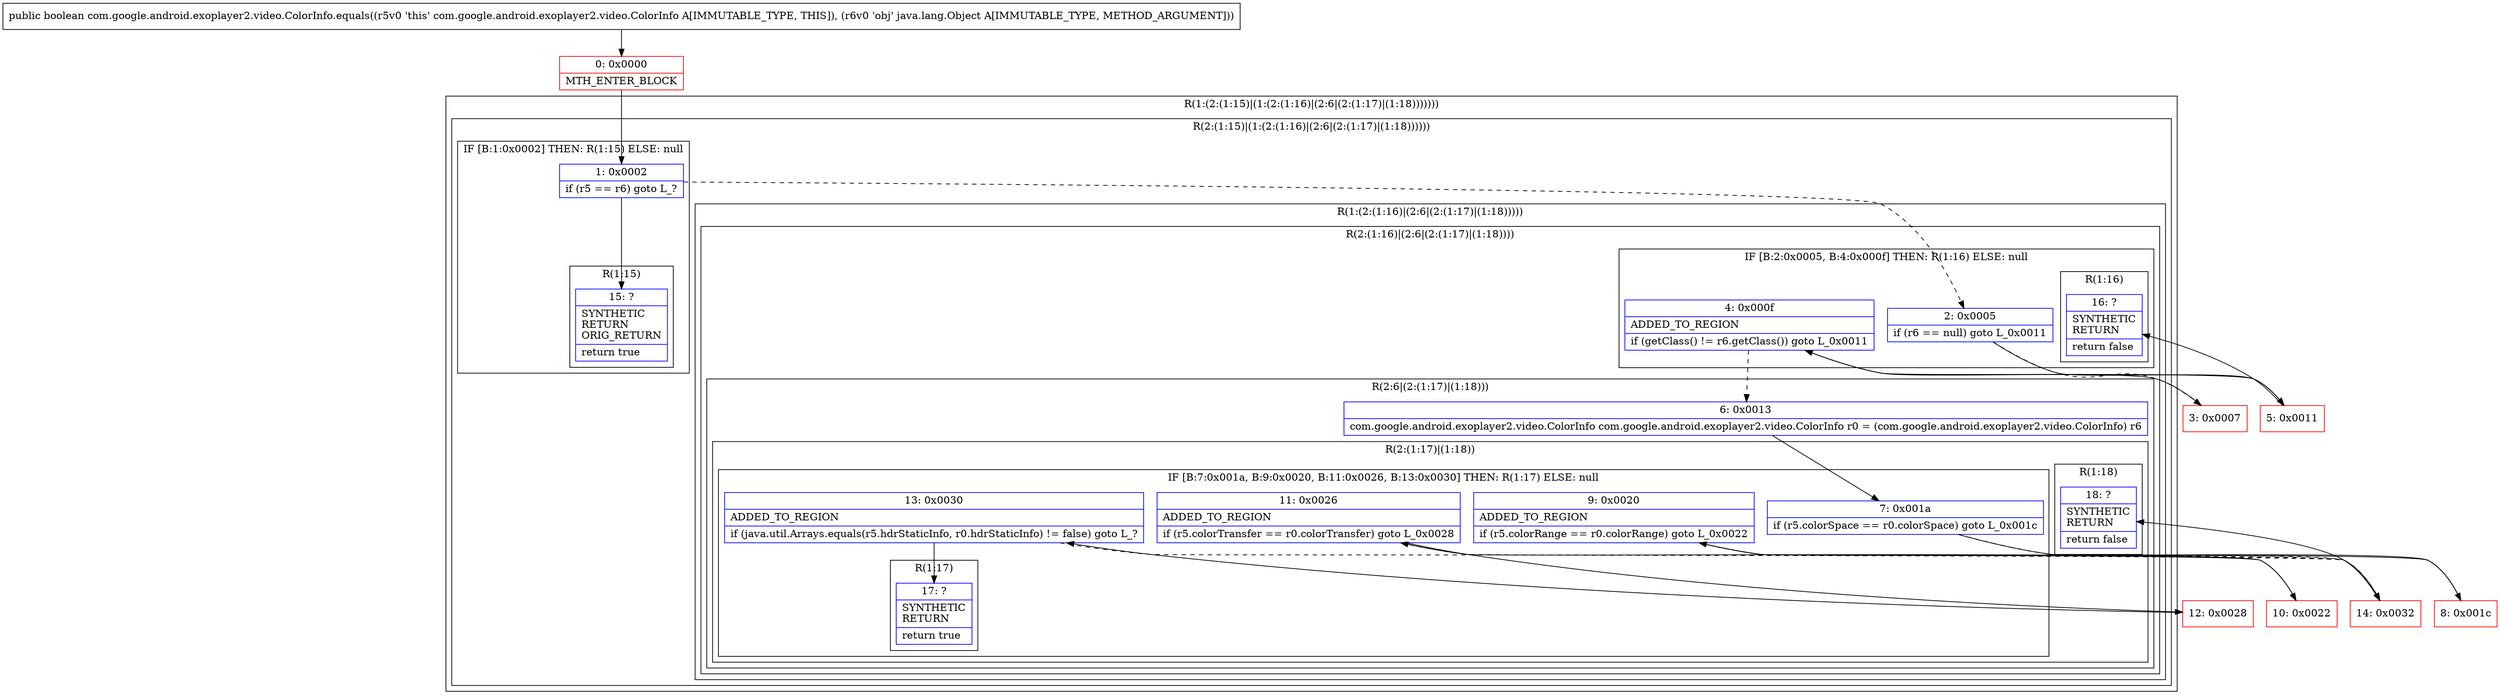 digraph "CFG forcom.google.android.exoplayer2.video.ColorInfo.equals(Ljava\/lang\/Object;)Z" {
subgraph cluster_Region_638929981 {
label = "R(1:(2:(1:15)|(1:(2:(1:16)|(2:6|(2:(1:17)|(1:18)))))))";
node [shape=record,color=blue];
subgraph cluster_Region_1344668121 {
label = "R(2:(1:15)|(1:(2:(1:16)|(2:6|(2:(1:17)|(1:18))))))";
node [shape=record,color=blue];
subgraph cluster_IfRegion_417577168 {
label = "IF [B:1:0x0002] THEN: R(1:15) ELSE: null";
node [shape=record,color=blue];
Node_1 [shape=record,label="{1\:\ 0x0002|if (r5 == r6) goto L_?\l}"];
subgraph cluster_Region_1975025513 {
label = "R(1:15)";
node [shape=record,color=blue];
Node_15 [shape=record,label="{15\:\ ?|SYNTHETIC\lRETURN\lORIG_RETURN\l|return true\l}"];
}
}
subgraph cluster_Region_2034278727 {
label = "R(1:(2:(1:16)|(2:6|(2:(1:17)|(1:18)))))";
node [shape=record,color=blue];
subgraph cluster_Region_428367743 {
label = "R(2:(1:16)|(2:6|(2:(1:17)|(1:18))))";
node [shape=record,color=blue];
subgraph cluster_IfRegion_480788902 {
label = "IF [B:2:0x0005, B:4:0x000f] THEN: R(1:16) ELSE: null";
node [shape=record,color=blue];
Node_2 [shape=record,label="{2\:\ 0x0005|if (r6 == null) goto L_0x0011\l}"];
Node_4 [shape=record,label="{4\:\ 0x000f|ADDED_TO_REGION\l|if (getClass() != r6.getClass()) goto L_0x0011\l}"];
subgraph cluster_Region_710751853 {
label = "R(1:16)";
node [shape=record,color=blue];
Node_16 [shape=record,label="{16\:\ ?|SYNTHETIC\lRETURN\l|return false\l}"];
}
}
subgraph cluster_Region_1857116057 {
label = "R(2:6|(2:(1:17)|(1:18)))";
node [shape=record,color=blue];
Node_6 [shape=record,label="{6\:\ 0x0013|com.google.android.exoplayer2.video.ColorInfo com.google.android.exoplayer2.video.ColorInfo r0 = (com.google.android.exoplayer2.video.ColorInfo) r6\l}"];
subgraph cluster_Region_1458303224 {
label = "R(2:(1:17)|(1:18))";
node [shape=record,color=blue];
subgraph cluster_IfRegion_1876430825 {
label = "IF [B:7:0x001a, B:9:0x0020, B:11:0x0026, B:13:0x0030] THEN: R(1:17) ELSE: null";
node [shape=record,color=blue];
Node_7 [shape=record,label="{7\:\ 0x001a|if (r5.colorSpace == r0.colorSpace) goto L_0x001c\l}"];
Node_9 [shape=record,label="{9\:\ 0x0020|ADDED_TO_REGION\l|if (r5.colorRange == r0.colorRange) goto L_0x0022\l}"];
Node_11 [shape=record,label="{11\:\ 0x0026|ADDED_TO_REGION\l|if (r5.colorTransfer == r0.colorTransfer) goto L_0x0028\l}"];
Node_13 [shape=record,label="{13\:\ 0x0030|ADDED_TO_REGION\l|if (java.util.Arrays.equals(r5.hdrStaticInfo, r0.hdrStaticInfo) != false) goto L_?\l}"];
subgraph cluster_Region_230895357 {
label = "R(1:17)";
node [shape=record,color=blue];
Node_17 [shape=record,label="{17\:\ ?|SYNTHETIC\lRETURN\l|return true\l}"];
}
}
subgraph cluster_Region_1396243346 {
label = "R(1:18)";
node [shape=record,color=blue];
Node_18 [shape=record,label="{18\:\ ?|SYNTHETIC\lRETURN\l|return false\l}"];
}
}
}
}
}
}
}
Node_0 [shape=record,color=red,label="{0\:\ 0x0000|MTH_ENTER_BLOCK\l}"];
Node_3 [shape=record,color=red,label="{3\:\ 0x0007}"];
Node_5 [shape=record,color=red,label="{5\:\ 0x0011}"];
Node_8 [shape=record,color=red,label="{8\:\ 0x001c}"];
Node_10 [shape=record,color=red,label="{10\:\ 0x0022}"];
Node_12 [shape=record,color=red,label="{12\:\ 0x0028}"];
Node_14 [shape=record,color=red,label="{14\:\ 0x0032}"];
MethodNode[shape=record,label="{public boolean com.google.android.exoplayer2.video.ColorInfo.equals((r5v0 'this' com.google.android.exoplayer2.video.ColorInfo A[IMMUTABLE_TYPE, THIS]), (r6v0 'obj' java.lang.Object A[IMMUTABLE_TYPE, METHOD_ARGUMENT])) }"];
MethodNode -> Node_0;
Node_1 -> Node_2[style=dashed];
Node_1 -> Node_15;
Node_2 -> Node_3[style=dashed];
Node_2 -> Node_5;
Node_4 -> Node_5;
Node_4 -> Node_6[style=dashed];
Node_6 -> Node_7;
Node_7 -> Node_8;
Node_7 -> Node_14[style=dashed];
Node_9 -> Node_10;
Node_9 -> Node_14[style=dashed];
Node_11 -> Node_12;
Node_11 -> Node_14[style=dashed];
Node_13 -> Node_14[style=dashed];
Node_13 -> Node_17;
Node_0 -> Node_1;
Node_3 -> Node_4;
Node_5 -> Node_16;
Node_8 -> Node_9;
Node_10 -> Node_11;
Node_12 -> Node_13;
Node_14 -> Node_18;
}

